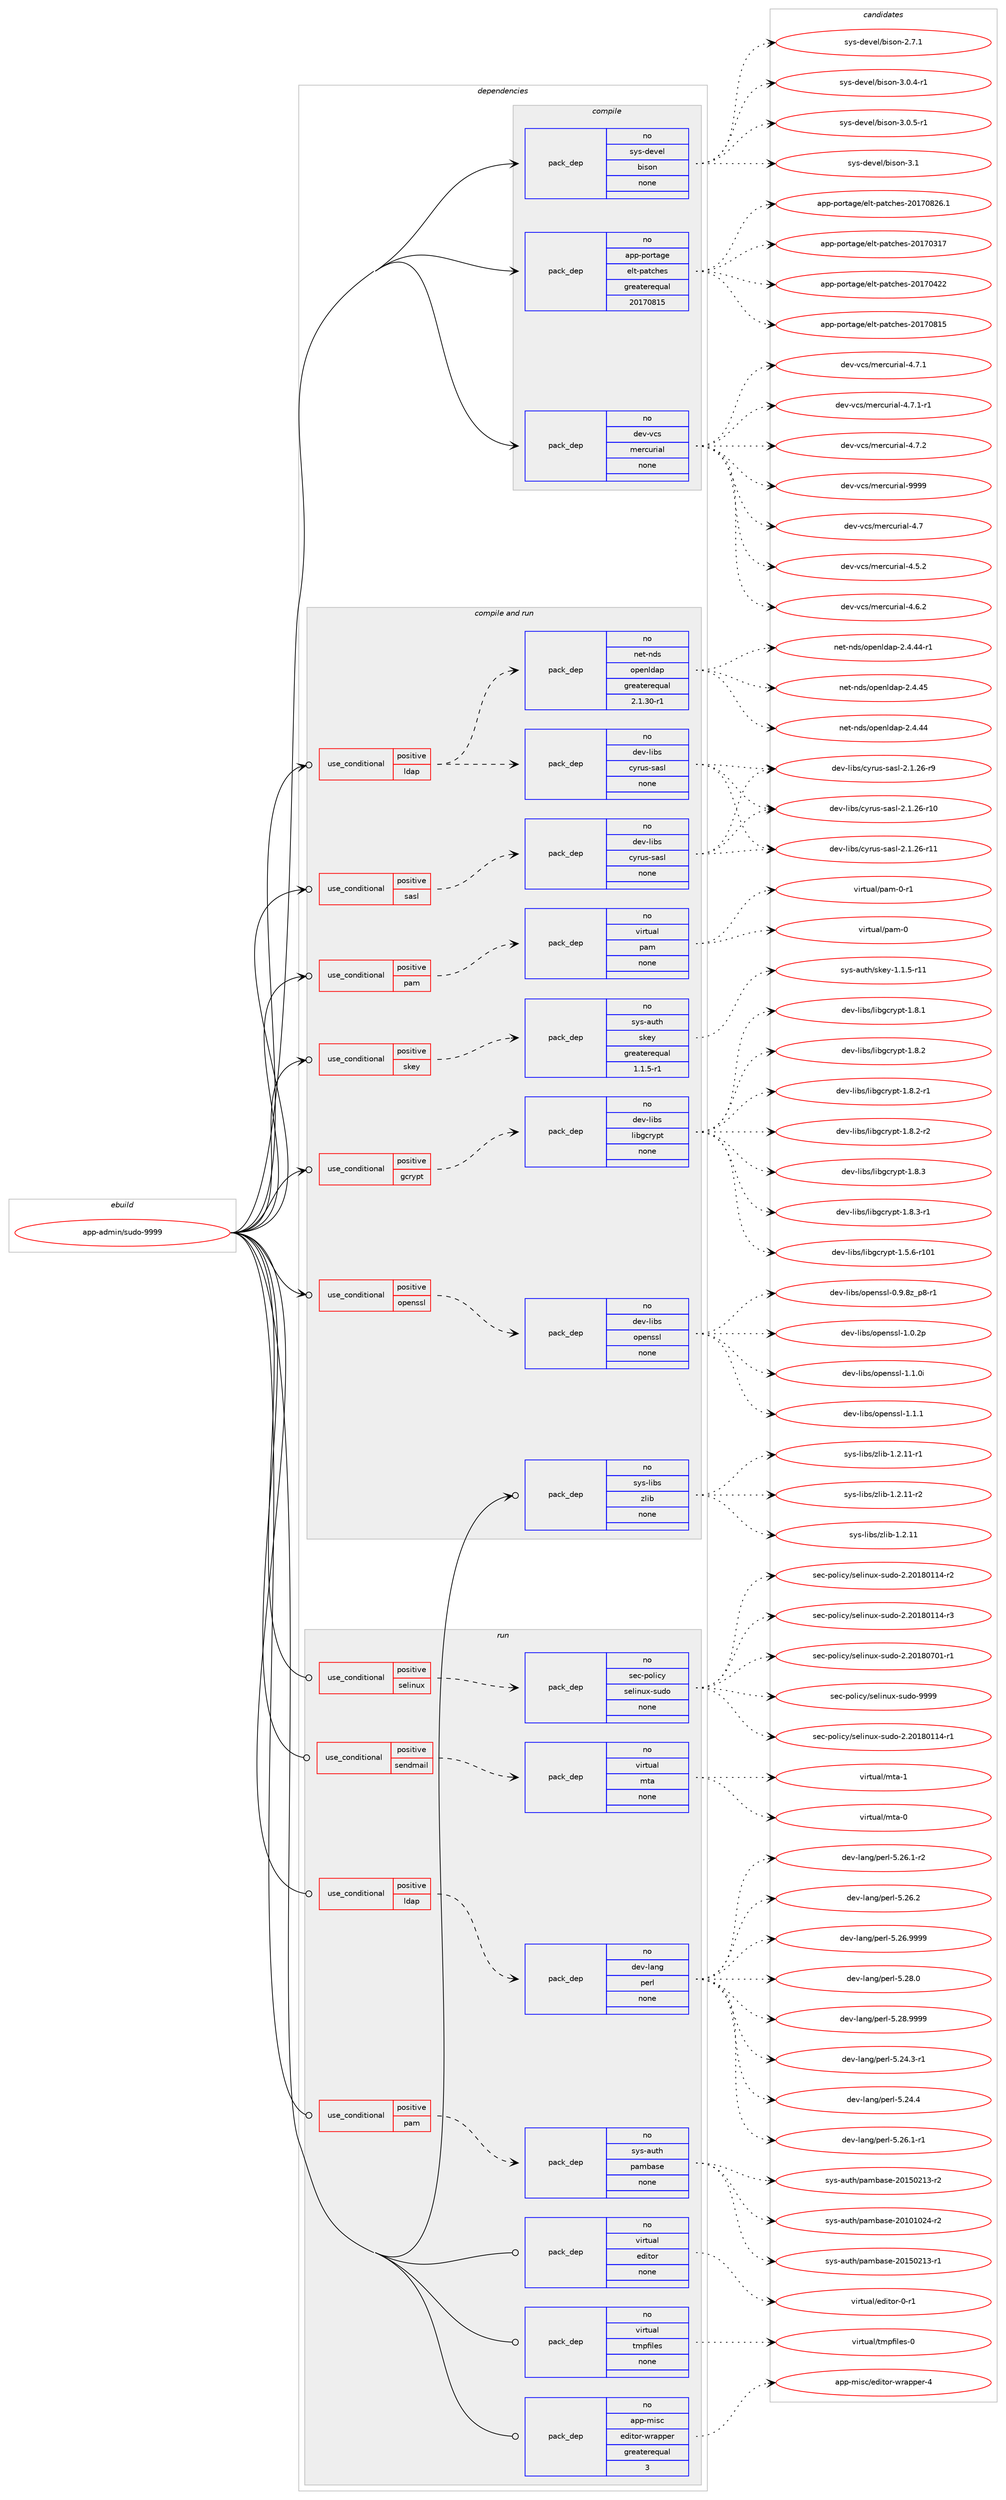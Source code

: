digraph prolog {

# *************
# Graph options
# *************

newrank=true;
concentrate=true;
compound=true;
graph [rankdir=LR,fontname=Helvetica,fontsize=10,ranksep=1.5];#, ranksep=2.5, nodesep=0.2];
edge  [arrowhead=vee];
node  [fontname=Helvetica,fontsize=10];

# **********
# The ebuild
# **********

subgraph cluster_leftcol {
color=gray;
rank=same;
label=<<i>ebuild</i>>;
id [label="app-admin/sudo-9999", color=red, width=4, href="../app-admin/sudo-9999.svg"];
}

# ****************
# The dependencies
# ****************

subgraph cluster_midcol {
color=gray;
label=<<i>dependencies</i>>;
subgraph cluster_compile {
fillcolor="#eeeeee";
style=filled;
label=<<i>compile</i>>;
subgraph pack1610 {
dependency2051 [label=<<TABLE BORDER="0" CELLBORDER="1" CELLSPACING="0" CELLPADDING="4" WIDTH="220"><TR><TD ROWSPAN="6" CELLPADDING="30">pack_dep</TD></TR><TR><TD WIDTH="110">no</TD></TR><TR><TD>app-portage</TD></TR><TR><TD>elt-patches</TD></TR><TR><TD>greaterequal</TD></TR><TR><TD>20170815</TD></TR></TABLE>>, shape=none, color=blue];
}
id:e -> dependency2051:w [weight=20,style="solid",arrowhead="vee"];
subgraph pack1611 {
dependency2052 [label=<<TABLE BORDER="0" CELLBORDER="1" CELLSPACING="0" CELLPADDING="4" WIDTH="220"><TR><TD ROWSPAN="6" CELLPADDING="30">pack_dep</TD></TR><TR><TD WIDTH="110">no</TD></TR><TR><TD>dev-vcs</TD></TR><TR><TD>mercurial</TD></TR><TR><TD>none</TD></TR><TR><TD></TD></TR></TABLE>>, shape=none, color=blue];
}
id:e -> dependency2052:w [weight=20,style="solid",arrowhead="vee"];
subgraph pack1612 {
dependency2053 [label=<<TABLE BORDER="0" CELLBORDER="1" CELLSPACING="0" CELLPADDING="4" WIDTH="220"><TR><TD ROWSPAN="6" CELLPADDING="30">pack_dep</TD></TR><TR><TD WIDTH="110">no</TD></TR><TR><TD>sys-devel</TD></TR><TR><TD>bison</TD></TR><TR><TD>none</TD></TR><TR><TD></TD></TR></TABLE>>, shape=none, color=blue];
}
id:e -> dependency2053:w [weight=20,style="solid",arrowhead="vee"];
}
subgraph cluster_compileandrun {
fillcolor="#eeeeee";
style=filled;
label=<<i>compile and run</i>>;
subgraph cond360 {
dependency2054 [label=<<TABLE BORDER="0" CELLBORDER="1" CELLSPACING="0" CELLPADDING="4"><TR><TD ROWSPAN="3" CELLPADDING="10">use_conditional</TD></TR><TR><TD>positive</TD></TR><TR><TD>gcrypt</TD></TR></TABLE>>, shape=none, color=red];
subgraph pack1613 {
dependency2055 [label=<<TABLE BORDER="0" CELLBORDER="1" CELLSPACING="0" CELLPADDING="4" WIDTH="220"><TR><TD ROWSPAN="6" CELLPADDING="30">pack_dep</TD></TR><TR><TD WIDTH="110">no</TD></TR><TR><TD>dev-libs</TD></TR><TR><TD>libgcrypt</TD></TR><TR><TD>none</TD></TR><TR><TD></TD></TR></TABLE>>, shape=none, color=blue];
}
dependency2054:e -> dependency2055:w [weight=20,style="dashed",arrowhead="vee"];
}
id:e -> dependency2054:w [weight=20,style="solid",arrowhead="odotvee"];
subgraph cond361 {
dependency2056 [label=<<TABLE BORDER="0" CELLBORDER="1" CELLSPACING="0" CELLPADDING="4"><TR><TD ROWSPAN="3" CELLPADDING="10">use_conditional</TD></TR><TR><TD>positive</TD></TR><TR><TD>ldap</TD></TR></TABLE>>, shape=none, color=red];
subgraph pack1614 {
dependency2057 [label=<<TABLE BORDER="0" CELLBORDER="1" CELLSPACING="0" CELLPADDING="4" WIDTH="220"><TR><TD ROWSPAN="6" CELLPADDING="30">pack_dep</TD></TR><TR><TD WIDTH="110">no</TD></TR><TR><TD>net-nds</TD></TR><TR><TD>openldap</TD></TR><TR><TD>greaterequal</TD></TR><TR><TD>2.1.30-r1</TD></TR></TABLE>>, shape=none, color=blue];
}
dependency2056:e -> dependency2057:w [weight=20,style="dashed",arrowhead="vee"];
subgraph pack1615 {
dependency2058 [label=<<TABLE BORDER="0" CELLBORDER="1" CELLSPACING="0" CELLPADDING="4" WIDTH="220"><TR><TD ROWSPAN="6" CELLPADDING="30">pack_dep</TD></TR><TR><TD WIDTH="110">no</TD></TR><TR><TD>dev-libs</TD></TR><TR><TD>cyrus-sasl</TD></TR><TR><TD>none</TD></TR><TR><TD></TD></TR></TABLE>>, shape=none, color=blue];
}
dependency2056:e -> dependency2058:w [weight=20,style="dashed",arrowhead="vee"];
}
id:e -> dependency2056:w [weight=20,style="solid",arrowhead="odotvee"];
subgraph cond362 {
dependency2059 [label=<<TABLE BORDER="0" CELLBORDER="1" CELLSPACING="0" CELLPADDING="4"><TR><TD ROWSPAN="3" CELLPADDING="10">use_conditional</TD></TR><TR><TD>positive</TD></TR><TR><TD>openssl</TD></TR></TABLE>>, shape=none, color=red];
subgraph pack1616 {
dependency2060 [label=<<TABLE BORDER="0" CELLBORDER="1" CELLSPACING="0" CELLPADDING="4" WIDTH="220"><TR><TD ROWSPAN="6" CELLPADDING="30">pack_dep</TD></TR><TR><TD WIDTH="110">no</TD></TR><TR><TD>dev-libs</TD></TR><TR><TD>openssl</TD></TR><TR><TD>none</TD></TR><TR><TD></TD></TR></TABLE>>, shape=none, color=blue];
}
dependency2059:e -> dependency2060:w [weight=20,style="dashed",arrowhead="vee"];
}
id:e -> dependency2059:w [weight=20,style="solid",arrowhead="odotvee"];
subgraph cond363 {
dependency2061 [label=<<TABLE BORDER="0" CELLBORDER="1" CELLSPACING="0" CELLPADDING="4"><TR><TD ROWSPAN="3" CELLPADDING="10">use_conditional</TD></TR><TR><TD>positive</TD></TR><TR><TD>pam</TD></TR></TABLE>>, shape=none, color=red];
subgraph pack1617 {
dependency2062 [label=<<TABLE BORDER="0" CELLBORDER="1" CELLSPACING="0" CELLPADDING="4" WIDTH="220"><TR><TD ROWSPAN="6" CELLPADDING="30">pack_dep</TD></TR><TR><TD WIDTH="110">no</TD></TR><TR><TD>virtual</TD></TR><TR><TD>pam</TD></TR><TR><TD>none</TD></TR><TR><TD></TD></TR></TABLE>>, shape=none, color=blue];
}
dependency2061:e -> dependency2062:w [weight=20,style="dashed",arrowhead="vee"];
}
id:e -> dependency2061:w [weight=20,style="solid",arrowhead="odotvee"];
subgraph cond364 {
dependency2063 [label=<<TABLE BORDER="0" CELLBORDER="1" CELLSPACING="0" CELLPADDING="4"><TR><TD ROWSPAN="3" CELLPADDING="10">use_conditional</TD></TR><TR><TD>positive</TD></TR><TR><TD>sasl</TD></TR></TABLE>>, shape=none, color=red];
subgraph pack1618 {
dependency2064 [label=<<TABLE BORDER="0" CELLBORDER="1" CELLSPACING="0" CELLPADDING="4" WIDTH="220"><TR><TD ROWSPAN="6" CELLPADDING="30">pack_dep</TD></TR><TR><TD WIDTH="110">no</TD></TR><TR><TD>dev-libs</TD></TR><TR><TD>cyrus-sasl</TD></TR><TR><TD>none</TD></TR><TR><TD></TD></TR></TABLE>>, shape=none, color=blue];
}
dependency2063:e -> dependency2064:w [weight=20,style="dashed",arrowhead="vee"];
}
id:e -> dependency2063:w [weight=20,style="solid",arrowhead="odotvee"];
subgraph cond365 {
dependency2065 [label=<<TABLE BORDER="0" CELLBORDER="1" CELLSPACING="0" CELLPADDING="4"><TR><TD ROWSPAN="3" CELLPADDING="10">use_conditional</TD></TR><TR><TD>positive</TD></TR><TR><TD>skey</TD></TR></TABLE>>, shape=none, color=red];
subgraph pack1619 {
dependency2066 [label=<<TABLE BORDER="0" CELLBORDER="1" CELLSPACING="0" CELLPADDING="4" WIDTH="220"><TR><TD ROWSPAN="6" CELLPADDING="30">pack_dep</TD></TR><TR><TD WIDTH="110">no</TD></TR><TR><TD>sys-auth</TD></TR><TR><TD>skey</TD></TR><TR><TD>greaterequal</TD></TR><TR><TD>1.1.5-r1</TD></TR></TABLE>>, shape=none, color=blue];
}
dependency2065:e -> dependency2066:w [weight=20,style="dashed",arrowhead="vee"];
}
id:e -> dependency2065:w [weight=20,style="solid",arrowhead="odotvee"];
subgraph pack1620 {
dependency2067 [label=<<TABLE BORDER="0" CELLBORDER="1" CELLSPACING="0" CELLPADDING="4" WIDTH="220"><TR><TD ROWSPAN="6" CELLPADDING="30">pack_dep</TD></TR><TR><TD WIDTH="110">no</TD></TR><TR><TD>sys-libs</TD></TR><TR><TD>zlib</TD></TR><TR><TD>none</TD></TR><TR><TD></TD></TR></TABLE>>, shape=none, color=blue];
}
id:e -> dependency2067:w [weight=20,style="solid",arrowhead="odotvee"];
}
subgraph cluster_run {
fillcolor="#eeeeee";
style=filled;
label=<<i>run</i>>;
subgraph cond366 {
dependency2068 [label=<<TABLE BORDER="0" CELLBORDER="1" CELLSPACING="0" CELLPADDING="4"><TR><TD ROWSPAN="3" CELLPADDING="10">use_conditional</TD></TR><TR><TD>positive</TD></TR><TR><TD>ldap</TD></TR></TABLE>>, shape=none, color=red];
subgraph pack1621 {
dependency2069 [label=<<TABLE BORDER="0" CELLBORDER="1" CELLSPACING="0" CELLPADDING="4" WIDTH="220"><TR><TD ROWSPAN="6" CELLPADDING="30">pack_dep</TD></TR><TR><TD WIDTH="110">no</TD></TR><TR><TD>dev-lang</TD></TR><TR><TD>perl</TD></TR><TR><TD>none</TD></TR><TR><TD></TD></TR></TABLE>>, shape=none, color=blue];
}
dependency2068:e -> dependency2069:w [weight=20,style="dashed",arrowhead="vee"];
}
id:e -> dependency2068:w [weight=20,style="solid",arrowhead="odot"];
subgraph cond367 {
dependency2070 [label=<<TABLE BORDER="0" CELLBORDER="1" CELLSPACING="0" CELLPADDING="4"><TR><TD ROWSPAN="3" CELLPADDING="10">use_conditional</TD></TR><TR><TD>positive</TD></TR><TR><TD>pam</TD></TR></TABLE>>, shape=none, color=red];
subgraph pack1622 {
dependency2071 [label=<<TABLE BORDER="0" CELLBORDER="1" CELLSPACING="0" CELLPADDING="4" WIDTH="220"><TR><TD ROWSPAN="6" CELLPADDING="30">pack_dep</TD></TR><TR><TD WIDTH="110">no</TD></TR><TR><TD>sys-auth</TD></TR><TR><TD>pambase</TD></TR><TR><TD>none</TD></TR><TR><TD></TD></TR></TABLE>>, shape=none, color=blue];
}
dependency2070:e -> dependency2071:w [weight=20,style="dashed",arrowhead="vee"];
}
id:e -> dependency2070:w [weight=20,style="solid",arrowhead="odot"];
subgraph cond368 {
dependency2072 [label=<<TABLE BORDER="0" CELLBORDER="1" CELLSPACING="0" CELLPADDING="4"><TR><TD ROWSPAN="3" CELLPADDING="10">use_conditional</TD></TR><TR><TD>positive</TD></TR><TR><TD>selinux</TD></TR></TABLE>>, shape=none, color=red];
subgraph pack1623 {
dependency2073 [label=<<TABLE BORDER="0" CELLBORDER="1" CELLSPACING="0" CELLPADDING="4" WIDTH="220"><TR><TD ROWSPAN="6" CELLPADDING="30">pack_dep</TD></TR><TR><TD WIDTH="110">no</TD></TR><TR><TD>sec-policy</TD></TR><TR><TD>selinux-sudo</TD></TR><TR><TD>none</TD></TR><TR><TD></TD></TR></TABLE>>, shape=none, color=blue];
}
dependency2072:e -> dependency2073:w [weight=20,style="dashed",arrowhead="vee"];
}
id:e -> dependency2072:w [weight=20,style="solid",arrowhead="odot"];
subgraph cond369 {
dependency2074 [label=<<TABLE BORDER="0" CELLBORDER="1" CELLSPACING="0" CELLPADDING="4"><TR><TD ROWSPAN="3" CELLPADDING="10">use_conditional</TD></TR><TR><TD>positive</TD></TR><TR><TD>sendmail</TD></TR></TABLE>>, shape=none, color=red];
subgraph pack1624 {
dependency2075 [label=<<TABLE BORDER="0" CELLBORDER="1" CELLSPACING="0" CELLPADDING="4" WIDTH="220"><TR><TD ROWSPAN="6" CELLPADDING="30">pack_dep</TD></TR><TR><TD WIDTH="110">no</TD></TR><TR><TD>virtual</TD></TR><TR><TD>mta</TD></TR><TR><TD>none</TD></TR><TR><TD></TD></TR></TABLE>>, shape=none, color=blue];
}
dependency2074:e -> dependency2075:w [weight=20,style="dashed",arrowhead="vee"];
}
id:e -> dependency2074:w [weight=20,style="solid",arrowhead="odot"];
subgraph pack1625 {
dependency2076 [label=<<TABLE BORDER="0" CELLBORDER="1" CELLSPACING="0" CELLPADDING="4" WIDTH="220"><TR><TD ROWSPAN="6" CELLPADDING="30">pack_dep</TD></TR><TR><TD WIDTH="110">no</TD></TR><TR><TD>app-misc</TD></TR><TR><TD>editor-wrapper</TD></TR><TR><TD>greaterequal</TD></TR><TR><TD>3</TD></TR></TABLE>>, shape=none, color=blue];
}
id:e -> dependency2076:w [weight=20,style="solid",arrowhead="odot"];
subgraph pack1626 {
dependency2077 [label=<<TABLE BORDER="0" CELLBORDER="1" CELLSPACING="0" CELLPADDING="4" WIDTH="220"><TR><TD ROWSPAN="6" CELLPADDING="30">pack_dep</TD></TR><TR><TD WIDTH="110">no</TD></TR><TR><TD>virtual</TD></TR><TR><TD>editor</TD></TR><TR><TD>none</TD></TR><TR><TD></TD></TR></TABLE>>, shape=none, color=blue];
}
id:e -> dependency2077:w [weight=20,style="solid",arrowhead="odot"];
subgraph pack1627 {
dependency2078 [label=<<TABLE BORDER="0" CELLBORDER="1" CELLSPACING="0" CELLPADDING="4" WIDTH="220"><TR><TD ROWSPAN="6" CELLPADDING="30">pack_dep</TD></TR><TR><TD WIDTH="110">no</TD></TR><TR><TD>virtual</TD></TR><TR><TD>tmpfiles</TD></TR><TR><TD>none</TD></TR><TR><TD></TD></TR></TABLE>>, shape=none, color=blue];
}
id:e -> dependency2078:w [weight=20,style="solid",arrowhead="odot"];
}
}

# **************
# The candidates
# **************

subgraph cluster_choices {
rank=same;
color=gray;
label=<<i>candidates</i>>;

subgraph choice1610 {
color=black;
nodesep=1;
choice97112112451121111141169710310147101108116451129711699104101115455048495548514955 [label="app-portage/elt-patches-20170317", color=red, width=4,href="../app-portage/elt-patches-20170317.svg"];
choice97112112451121111141169710310147101108116451129711699104101115455048495548525050 [label="app-portage/elt-patches-20170422", color=red, width=4,href="../app-portage/elt-patches-20170422.svg"];
choice97112112451121111141169710310147101108116451129711699104101115455048495548564953 [label="app-portage/elt-patches-20170815", color=red, width=4,href="../app-portage/elt-patches-20170815.svg"];
choice971121124511211111411697103101471011081164511297116991041011154550484955485650544649 [label="app-portage/elt-patches-20170826.1", color=red, width=4,href="../app-portage/elt-patches-20170826.1.svg"];
dependency2051:e -> choice97112112451121111141169710310147101108116451129711699104101115455048495548514955:w [style=dotted,weight="100"];
dependency2051:e -> choice97112112451121111141169710310147101108116451129711699104101115455048495548525050:w [style=dotted,weight="100"];
dependency2051:e -> choice97112112451121111141169710310147101108116451129711699104101115455048495548564953:w [style=dotted,weight="100"];
dependency2051:e -> choice971121124511211111411697103101471011081164511297116991041011154550484955485650544649:w [style=dotted,weight="100"];
}
subgraph choice1611 {
color=black;
nodesep=1;
choice100101118451189911547109101114991171141059710845524655 [label="dev-vcs/mercurial-4.7", color=red, width=4,href="../dev-vcs/mercurial-4.7.svg"];
choice1001011184511899115471091011149911711410597108455246534650 [label="dev-vcs/mercurial-4.5.2", color=red, width=4,href="../dev-vcs/mercurial-4.5.2.svg"];
choice1001011184511899115471091011149911711410597108455246544650 [label="dev-vcs/mercurial-4.6.2", color=red, width=4,href="../dev-vcs/mercurial-4.6.2.svg"];
choice1001011184511899115471091011149911711410597108455246554649 [label="dev-vcs/mercurial-4.7.1", color=red, width=4,href="../dev-vcs/mercurial-4.7.1.svg"];
choice10010111845118991154710910111499117114105971084552465546494511449 [label="dev-vcs/mercurial-4.7.1-r1", color=red, width=4,href="../dev-vcs/mercurial-4.7.1-r1.svg"];
choice1001011184511899115471091011149911711410597108455246554650 [label="dev-vcs/mercurial-4.7.2", color=red, width=4,href="../dev-vcs/mercurial-4.7.2.svg"];
choice10010111845118991154710910111499117114105971084557575757 [label="dev-vcs/mercurial-9999", color=red, width=4,href="../dev-vcs/mercurial-9999.svg"];
dependency2052:e -> choice100101118451189911547109101114991171141059710845524655:w [style=dotted,weight="100"];
dependency2052:e -> choice1001011184511899115471091011149911711410597108455246534650:w [style=dotted,weight="100"];
dependency2052:e -> choice1001011184511899115471091011149911711410597108455246544650:w [style=dotted,weight="100"];
dependency2052:e -> choice1001011184511899115471091011149911711410597108455246554649:w [style=dotted,weight="100"];
dependency2052:e -> choice10010111845118991154710910111499117114105971084552465546494511449:w [style=dotted,weight="100"];
dependency2052:e -> choice1001011184511899115471091011149911711410597108455246554650:w [style=dotted,weight="100"];
dependency2052:e -> choice10010111845118991154710910111499117114105971084557575757:w [style=dotted,weight="100"];
}
subgraph choice1612 {
color=black;
nodesep=1;
choice115121115451001011181011084798105115111110455046554649 [label="sys-devel/bison-2.7.1", color=red, width=4,href="../sys-devel/bison-2.7.1.svg"];
choice1151211154510010111810110847981051151111104551464846524511449 [label="sys-devel/bison-3.0.4-r1", color=red, width=4,href="../sys-devel/bison-3.0.4-r1.svg"];
choice1151211154510010111810110847981051151111104551464846534511449 [label="sys-devel/bison-3.0.5-r1", color=red, width=4,href="../sys-devel/bison-3.0.5-r1.svg"];
choice11512111545100101118101108479810511511111045514649 [label="sys-devel/bison-3.1", color=red, width=4,href="../sys-devel/bison-3.1.svg"];
dependency2053:e -> choice115121115451001011181011084798105115111110455046554649:w [style=dotted,weight="100"];
dependency2053:e -> choice1151211154510010111810110847981051151111104551464846524511449:w [style=dotted,weight="100"];
dependency2053:e -> choice1151211154510010111810110847981051151111104551464846534511449:w [style=dotted,weight="100"];
dependency2053:e -> choice11512111545100101118101108479810511511111045514649:w [style=dotted,weight="100"];
}
subgraph choice1613 {
color=black;
nodesep=1;
choice100101118451081059811547108105981039911412111211645494653465445114494849 [label="dev-libs/libgcrypt-1.5.6-r101", color=red, width=4,href="../dev-libs/libgcrypt-1.5.6-r101.svg"];
choice1001011184510810598115471081059810399114121112116454946564649 [label="dev-libs/libgcrypt-1.8.1", color=red, width=4,href="../dev-libs/libgcrypt-1.8.1.svg"];
choice1001011184510810598115471081059810399114121112116454946564650 [label="dev-libs/libgcrypt-1.8.2", color=red, width=4,href="../dev-libs/libgcrypt-1.8.2.svg"];
choice10010111845108105981154710810598103991141211121164549465646504511449 [label="dev-libs/libgcrypt-1.8.2-r1", color=red, width=4,href="../dev-libs/libgcrypt-1.8.2-r1.svg"];
choice10010111845108105981154710810598103991141211121164549465646504511450 [label="dev-libs/libgcrypt-1.8.2-r2", color=red, width=4,href="../dev-libs/libgcrypt-1.8.2-r2.svg"];
choice1001011184510810598115471081059810399114121112116454946564651 [label="dev-libs/libgcrypt-1.8.3", color=red, width=4,href="../dev-libs/libgcrypt-1.8.3.svg"];
choice10010111845108105981154710810598103991141211121164549465646514511449 [label="dev-libs/libgcrypt-1.8.3-r1", color=red, width=4,href="../dev-libs/libgcrypt-1.8.3-r1.svg"];
dependency2055:e -> choice100101118451081059811547108105981039911412111211645494653465445114494849:w [style=dotted,weight="100"];
dependency2055:e -> choice1001011184510810598115471081059810399114121112116454946564649:w [style=dotted,weight="100"];
dependency2055:e -> choice1001011184510810598115471081059810399114121112116454946564650:w [style=dotted,weight="100"];
dependency2055:e -> choice10010111845108105981154710810598103991141211121164549465646504511449:w [style=dotted,weight="100"];
dependency2055:e -> choice10010111845108105981154710810598103991141211121164549465646504511450:w [style=dotted,weight="100"];
dependency2055:e -> choice1001011184510810598115471081059810399114121112116454946564651:w [style=dotted,weight="100"];
dependency2055:e -> choice10010111845108105981154710810598103991141211121164549465646514511449:w [style=dotted,weight="100"];
}
subgraph choice1614 {
color=black;
nodesep=1;
choice11010111645110100115471111121011101081009711245504652465252 [label="net-nds/openldap-2.4.44", color=red, width=4,href="../net-nds/openldap-2.4.44.svg"];
choice110101116451101001154711111210111010810097112455046524652524511449 [label="net-nds/openldap-2.4.44-r1", color=red, width=4,href="../net-nds/openldap-2.4.44-r1.svg"];
choice11010111645110100115471111121011101081009711245504652465253 [label="net-nds/openldap-2.4.45", color=red, width=4,href="../net-nds/openldap-2.4.45.svg"];
dependency2057:e -> choice11010111645110100115471111121011101081009711245504652465252:w [style=dotted,weight="100"];
dependency2057:e -> choice110101116451101001154711111210111010810097112455046524652524511449:w [style=dotted,weight="100"];
dependency2057:e -> choice11010111645110100115471111121011101081009711245504652465253:w [style=dotted,weight="100"];
}
subgraph choice1615 {
color=black;
nodesep=1;
choice10010111845108105981154799121114117115451159711510845504649465054451144948 [label="dev-libs/cyrus-sasl-2.1.26-r10", color=red, width=4,href="../dev-libs/cyrus-sasl-2.1.26-r10.svg"];
choice10010111845108105981154799121114117115451159711510845504649465054451144949 [label="dev-libs/cyrus-sasl-2.1.26-r11", color=red, width=4,href="../dev-libs/cyrus-sasl-2.1.26-r11.svg"];
choice100101118451081059811547991211141171154511597115108455046494650544511457 [label="dev-libs/cyrus-sasl-2.1.26-r9", color=red, width=4,href="../dev-libs/cyrus-sasl-2.1.26-r9.svg"];
dependency2058:e -> choice10010111845108105981154799121114117115451159711510845504649465054451144948:w [style=dotted,weight="100"];
dependency2058:e -> choice10010111845108105981154799121114117115451159711510845504649465054451144949:w [style=dotted,weight="100"];
dependency2058:e -> choice100101118451081059811547991211141171154511597115108455046494650544511457:w [style=dotted,weight="100"];
}
subgraph choice1616 {
color=black;
nodesep=1;
choice10010111845108105981154711111210111011511510845484657465612295112564511449 [label="dev-libs/openssl-0.9.8z_p8-r1", color=red, width=4,href="../dev-libs/openssl-0.9.8z_p8-r1.svg"];
choice100101118451081059811547111112101110115115108454946484650112 [label="dev-libs/openssl-1.0.2p", color=red, width=4,href="../dev-libs/openssl-1.0.2p.svg"];
choice100101118451081059811547111112101110115115108454946494648105 [label="dev-libs/openssl-1.1.0i", color=red, width=4,href="../dev-libs/openssl-1.1.0i.svg"];
choice100101118451081059811547111112101110115115108454946494649 [label="dev-libs/openssl-1.1.1", color=red, width=4,href="../dev-libs/openssl-1.1.1.svg"];
dependency2060:e -> choice10010111845108105981154711111210111011511510845484657465612295112564511449:w [style=dotted,weight="100"];
dependency2060:e -> choice100101118451081059811547111112101110115115108454946484650112:w [style=dotted,weight="100"];
dependency2060:e -> choice100101118451081059811547111112101110115115108454946494648105:w [style=dotted,weight="100"];
dependency2060:e -> choice100101118451081059811547111112101110115115108454946494649:w [style=dotted,weight="100"];
}
subgraph choice1617 {
color=black;
nodesep=1;
choice1181051141161179710847112971094548 [label="virtual/pam-0", color=red, width=4,href="../virtual/pam-0.svg"];
choice11810511411611797108471129710945484511449 [label="virtual/pam-0-r1", color=red, width=4,href="../virtual/pam-0-r1.svg"];
dependency2062:e -> choice1181051141161179710847112971094548:w [style=dotted,weight="100"];
dependency2062:e -> choice11810511411611797108471129710945484511449:w [style=dotted,weight="100"];
}
subgraph choice1618 {
color=black;
nodesep=1;
choice10010111845108105981154799121114117115451159711510845504649465054451144948 [label="dev-libs/cyrus-sasl-2.1.26-r10", color=red, width=4,href="../dev-libs/cyrus-sasl-2.1.26-r10.svg"];
choice10010111845108105981154799121114117115451159711510845504649465054451144949 [label="dev-libs/cyrus-sasl-2.1.26-r11", color=red, width=4,href="../dev-libs/cyrus-sasl-2.1.26-r11.svg"];
choice100101118451081059811547991211141171154511597115108455046494650544511457 [label="dev-libs/cyrus-sasl-2.1.26-r9", color=red, width=4,href="../dev-libs/cyrus-sasl-2.1.26-r9.svg"];
dependency2064:e -> choice10010111845108105981154799121114117115451159711510845504649465054451144948:w [style=dotted,weight="100"];
dependency2064:e -> choice10010111845108105981154799121114117115451159711510845504649465054451144949:w [style=dotted,weight="100"];
dependency2064:e -> choice100101118451081059811547991211141171154511597115108455046494650544511457:w [style=dotted,weight="100"];
}
subgraph choice1619 {
color=black;
nodesep=1;
choice115121115459711711610447115107101121454946494653451144949 [label="sys-auth/skey-1.1.5-r11", color=red, width=4,href="../sys-auth/skey-1.1.5-r11.svg"];
dependency2066:e -> choice115121115459711711610447115107101121454946494653451144949:w [style=dotted,weight="100"];
}
subgraph choice1620 {
color=black;
nodesep=1;
choice1151211154510810598115471221081059845494650464949 [label="sys-libs/zlib-1.2.11", color=red, width=4,href="../sys-libs/zlib-1.2.11.svg"];
choice11512111545108105981154712210810598454946504649494511449 [label="sys-libs/zlib-1.2.11-r1", color=red, width=4,href="../sys-libs/zlib-1.2.11-r1.svg"];
choice11512111545108105981154712210810598454946504649494511450 [label="sys-libs/zlib-1.2.11-r2", color=red, width=4,href="../sys-libs/zlib-1.2.11-r2.svg"];
dependency2067:e -> choice1151211154510810598115471221081059845494650464949:w [style=dotted,weight="100"];
dependency2067:e -> choice11512111545108105981154712210810598454946504649494511449:w [style=dotted,weight="100"];
dependency2067:e -> choice11512111545108105981154712210810598454946504649494511450:w [style=dotted,weight="100"];
}
subgraph choice1621 {
color=black;
nodesep=1;
choice100101118451089711010347112101114108455346505246514511449 [label="dev-lang/perl-5.24.3-r1", color=red, width=4,href="../dev-lang/perl-5.24.3-r1.svg"];
choice10010111845108971101034711210111410845534650524652 [label="dev-lang/perl-5.24.4", color=red, width=4,href="../dev-lang/perl-5.24.4.svg"];
choice100101118451089711010347112101114108455346505446494511449 [label="dev-lang/perl-5.26.1-r1", color=red, width=4,href="../dev-lang/perl-5.26.1-r1.svg"];
choice100101118451089711010347112101114108455346505446494511450 [label="dev-lang/perl-5.26.1-r2", color=red, width=4,href="../dev-lang/perl-5.26.1-r2.svg"];
choice10010111845108971101034711210111410845534650544650 [label="dev-lang/perl-5.26.2", color=red, width=4,href="../dev-lang/perl-5.26.2.svg"];
choice10010111845108971101034711210111410845534650544657575757 [label="dev-lang/perl-5.26.9999", color=red, width=4,href="../dev-lang/perl-5.26.9999.svg"];
choice10010111845108971101034711210111410845534650564648 [label="dev-lang/perl-5.28.0", color=red, width=4,href="../dev-lang/perl-5.28.0.svg"];
choice10010111845108971101034711210111410845534650564657575757 [label="dev-lang/perl-5.28.9999", color=red, width=4,href="../dev-lang/perl-5.28.9999.svg"];
dependency2069:e -> choice100101118451089711010347112101114108455346505246514511449:w [style=dotted,weight="100"];
dependency2069:e -> choice10010111845108971101034711210111410845534650524652:w [style=dotted,weight="100"];
dependency2069:e -> choice100101118451089711010347112101114108455346505446494511449:w [style=dotted,weight="100"];
dependency2069:e -> choice100101118451089711010347112101114108455346505446494511450:w [style=dotted,weight="100"];
dependency2069:e -> choice10010111845108971101034711210111410845534650544650:w [style=dotted,weight="100"];
dependency2069:e -> choice10010111845108971101034711210111410845534650544657575757:w [style=dotted,weight="100"];
dependency2069:e -> choice10010111845108971101034711210111410845534650564648:w [style=dotted,weight="100"];
dependency2069:e -> choice10010111845108971101034711210111410845534650564657575757:w [style=dotted,weight="100"];
}
subgraph choice1622 {
color=black;
nodesep=1;
choice1151211154597117116104471129710998971151014550484948494850524511450 [label="sys-auth/pambase-20101024-r2", color=red, width=4,href="../sys-auth/pambase-20101024-r2.svg"];
choice1151211154597117116104471129710998971151014550484953485049514511449 [label="sys-auth/pambase-20150213-r1", color=red, width=4,href="../sys-auth/pambase-20150213-r1.svg"];
choice1151211154597117116104471129710998971151014550484953485049514511450 [label="sys-auth/pambase-20150213-r2", color=red, width=4,href="../sys-auth/pambase-20150213-r2.svg"];
dependency2071:e -> choice1151211154597117116104471129710998971151014550484948494850524511450:w [style=dotted,weight="100"];
dependency2071:e -> choice1151211154597117116104471129710998971151014550484953485049514511449:w [style=dotted,weight="100"];
dependency2071:e -> choice1151211154597117116104471129710998971151014550484953485049514511450:w [style=dotted,weight="100"];
}
subgraph choice1623 {
color=black;
nodesep=1;
choice115101994511211110810599121471151011081051101171204511511710011145504650484956484949524511449 [label="sec-policy/selinux-sudo-2.20180114-r1", color=red, width=4,href="../sec-policy/selinux-sudo-2.20180114-r1.svg"];
choice115101994511211110810599121471151011081051101171204511511710011145504650484956484949524511450 [label="sec-policy/selinux-sudo-2.20180114-r2", color=red, width=4,href="../sec-policy/selinux-sudo-2.20180114-r2.svg"];
choice115101994511211110810599121471151011081051101171204511511710011145504650484956484949524511451 [label="sec-policy/selinux-sudo-2.20180114-r3", color=red, width=4,href="../sec-policy/selinux-sudo-2.20180114-r3.svg"];
choice115101994511211110810599121471151011081051101171204511511710011145504650484956485548494511449 [label="sec-policy/selinux-sudo-2.20180701-r1", color=red, width=4,href="../sec-policy/selinux-sudo-2.20180701-r1.svg"];
choice11510199451121111081059912147115101108105110117120451151171001114557575757 [label="sec-policy/selinux-sudo-9999", color=red, width=4,href="../sec-policy/selinux-sudo-9999.svg"];
dependency2073:e -> choice115101994511211110810599121471151011081051101171204511511710011145504650484956484949524511449:w [style=dotted,weight="100"];
dependency2073:e -> choice115101994511211110810599121471151011081051101171204511511710011145504650484956484949524511450:w [style=dotted,weight="100"];
dependency2073:e -> choice115101994511211110810599121471151011081051101171204511511710011145504650484956484949524511451:w [style=dotted,weight="100"];
dependency2073:e -> choice115101994511211110810599121471151011081051101171204511511710011145504650484956485548494511449:w [style=dotted,weight="100"];
dependency2073:e -> choice11510199451121111081059912147115101108105110117120451151171001114557575757:w [style=dotted,weight="100"];
}
subgraph choice1624 {
color=black;
nodesep=1;
choice1181051141161179710847109116974548 [label="virtual/mta-0", color=red, width=4,href="../virtual/mta-0.svg"];
choice1181051141161179710847109116974549 [label="virtual/mta-1", color=red, width=4,href="../virtual/mta-1.svg"];
dependency2075:e -> choice1181051141161179710847109116974548:w [style=dotted,weight="100"];
dependency2075:e -> choice1181051141161179710847109116974549:w [style=dotted,weight="100"];
}
subgraph choice1625 {
color=black;
nodesep=1;
choice9711211245109105115994710110010511611111445119114971121121011144552 [label="app-misc/editor-wrapper-4", color=red, width=4,href="../app-misc/editor-wrapper-4.svg"];
dependency2076:e -> choice9711211245109105115994710110010511611111445119114971121121011144552:w [style=dotted,weight="100"];
}
subgraph choice1626 {
color=black;
nodesep=1;
choice118105114116117971084710110010511611111445484511449 [label="virtual/editor-0-r1", color=red, width=4,href="../virtual/editor-0-r1.svg"];
dependency2077:e -> choice118105114116117971084710110010511611111445484511449:w [style=dotted,weight="100"];
}
subgraph choice1627 {
color=black;
nodesep=1;
choice11810511411611797108471161091121021051081011154548 [label="virtual/tmpfiles-0", color=red, width=4,href="../virtual/tmpfiles-0.svg"];
dependency2078:e -> choice11810511411611797108471161091121021051081011154548:w [style=dotted,weight="100"];
}
}

}
